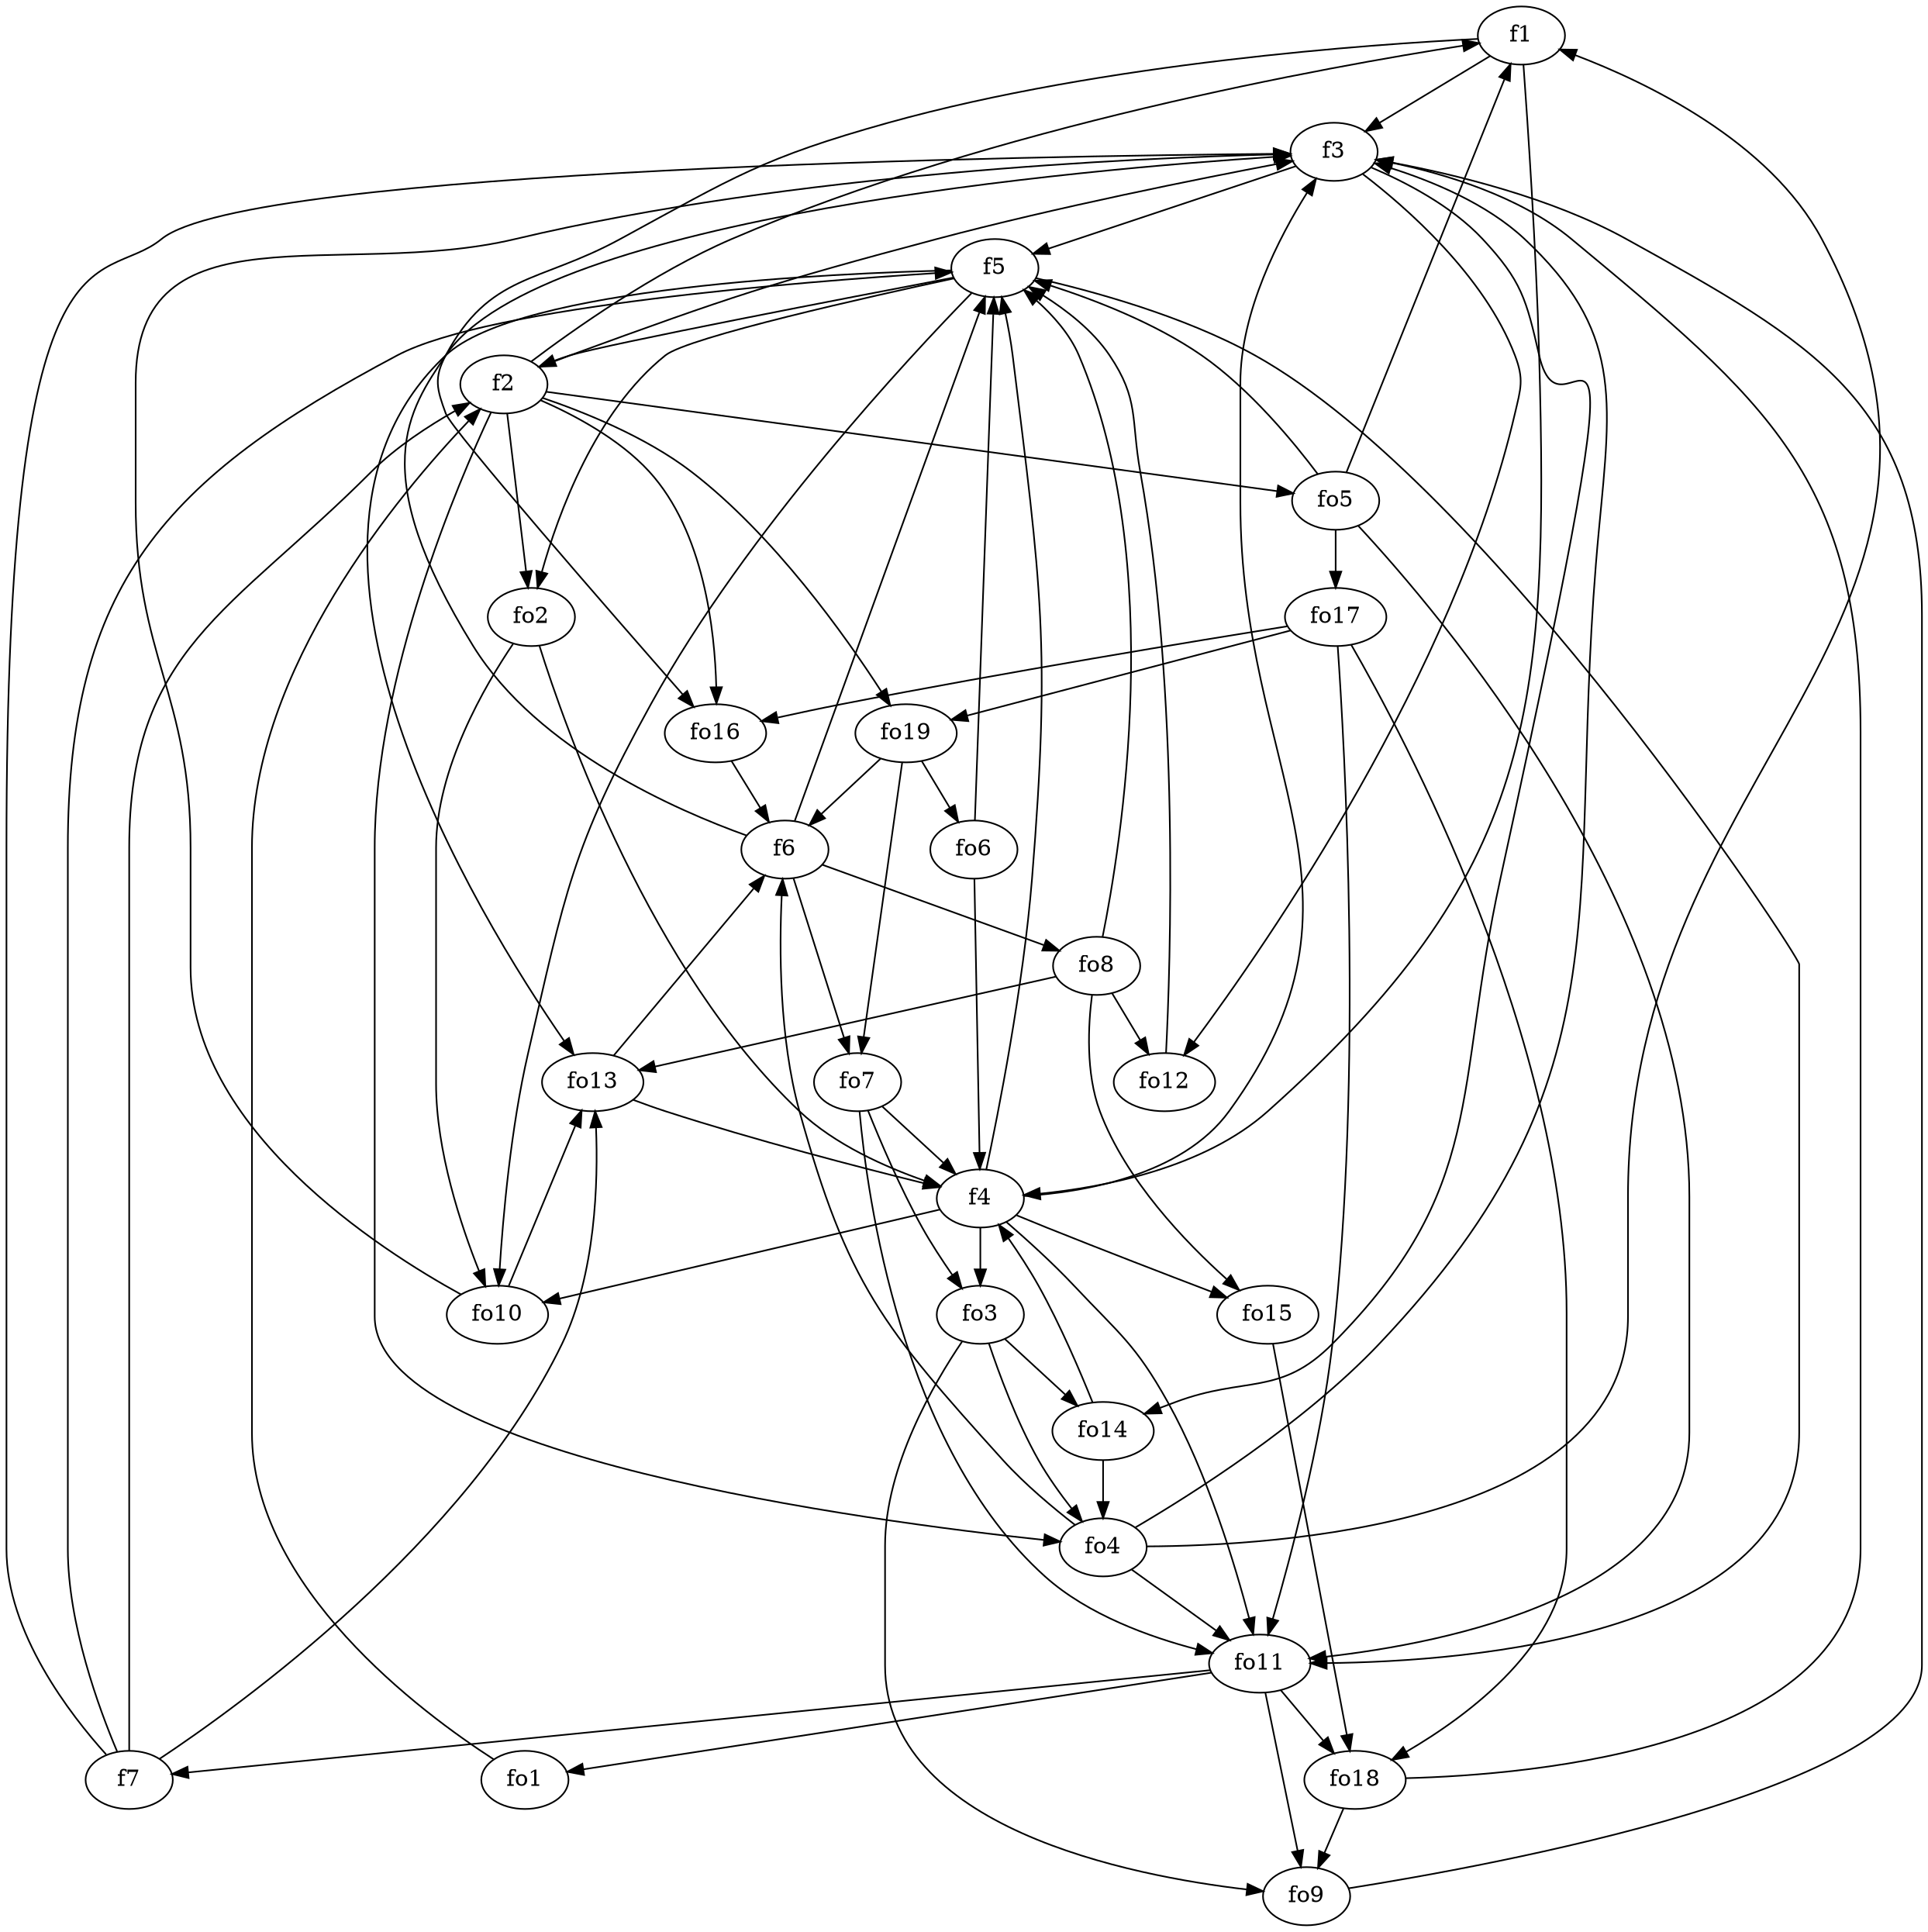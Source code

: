 strict digraph  {
f1;
f2;
f3;
f4;
f5;
f6;
f7;
fo1;
fo2;
fo3;
fo4;
fo5;
fo6;
fo7;
fo8;
fo9;
fo10;
fo11;
fo12;
fo13;
fo14;
fo15;
fo16;
fo17;
fo18;
fo19;
f1 -> f4  [weight=2];
f1 -> f3  [weight=2];
f1 -> fo16  [weight=2];
f2 -> fo4  [weight=2];
f2 -> f3  [weight=2];
f2 -> f1  [weight=2];
f2 -> fo19  [weight=2];
f2 -> fo5  [weight=2];
f2 -> fo16  [weight=2];
f2 -> fo2  [weight=2];
f3 -> f5  [weight=2];
f3 -> fo14  [weight=2];
f3 -> fo12  [weight=2];
f4 -> fo15  [weight=2];
f4 -> fo3  [weight=2];
f4 -> f5  [weight=2];
f4 -> f3  [weight=2];
f4 -> fo10  [weight=2];
f4 -> fo11  [weight=2];
f5 -> fo13  [weight=2];
f5 -> fo11  [weight=2];
f5 -> fo2  [weight=2];
f5 -> fo10  [weight=2];
f5 -> f2  [weight=2];
f6 -> fo7  [weight=2];
f6 -> f3  [weight=2];
f6 -> f5  [weight=2];
f6 -> fo8  [weight=2];
f7 -> f2  [weight=2];
f7 -> f5  [weight=2];
f7 -> f3  [weight=2];
f7 -> fo13  [weight=2];
fo1 -> f2  [weight=2];
fo2 -> f4  [weight=2];
fo2 -> fo10  [weight=2];
fo3 -> fo14  [weight=2];
fo3 -> fo9  [weight=2];
fo3 -> fo4  [weight=2];
fo4 -> f6  [weight=2];
fo4 -> fo11  [weight=2];
fo4 -> f1  [weight=2];
fo4 -> f3  [weight=2];
fo5 -> fo17  [weight=2];
fo5 -> f5  [weight=2];
fo5 -> f1  [weight=2];
fo5 -> fo11  [weight=2];
fo6 -> f4  [weight=2];
fo6 -> f5  [weight=2];
fo7 -> fo11  [weight=2];
fo7 -> fo3  [weight=2];
fo7 -> f4  [weight=2];
fo8 -> fo12  [weight=2];
fo8 -> fo13  [weight=2];
fo8 -> f5  [weight=2];
fo8 -> fo15  [weight=2];
fo9 -> f3  [weight=2];
fo10 -> f3  [weight=2];
fo10 -> fo13  [weight=2];
fo11 -> f7  [weight=2];
fo11 -> fo9  [weight=2];
fo11 -> fo1  [weight=2];
fo11 -> fo18  [weight=2];
fo12 -> f5  [weight=2];
fo13 -> f4  [weight=2];
fo13 -> f6  [weight=2];
fo14 -> fo4  [weight=2];
fo14 -> f4  [weight=2];
fo15 -> fo18  [weight=2];
fo16 -> f6  [weight=2];
fo17 -> fo16  [weight=2];
fo17 -> fo19  [weight=2];
fo17 -> fo18  [weight=2];
fo17 -> fo11  [weight=2];
fo18 -> fo9  [weight=2];
fo18 -> f3  [weight=2];
fo19 -> fo7  [weight=2];
fo19 -> f6  [weight=2];
fo19 -> fo6  [weight=2];
}
